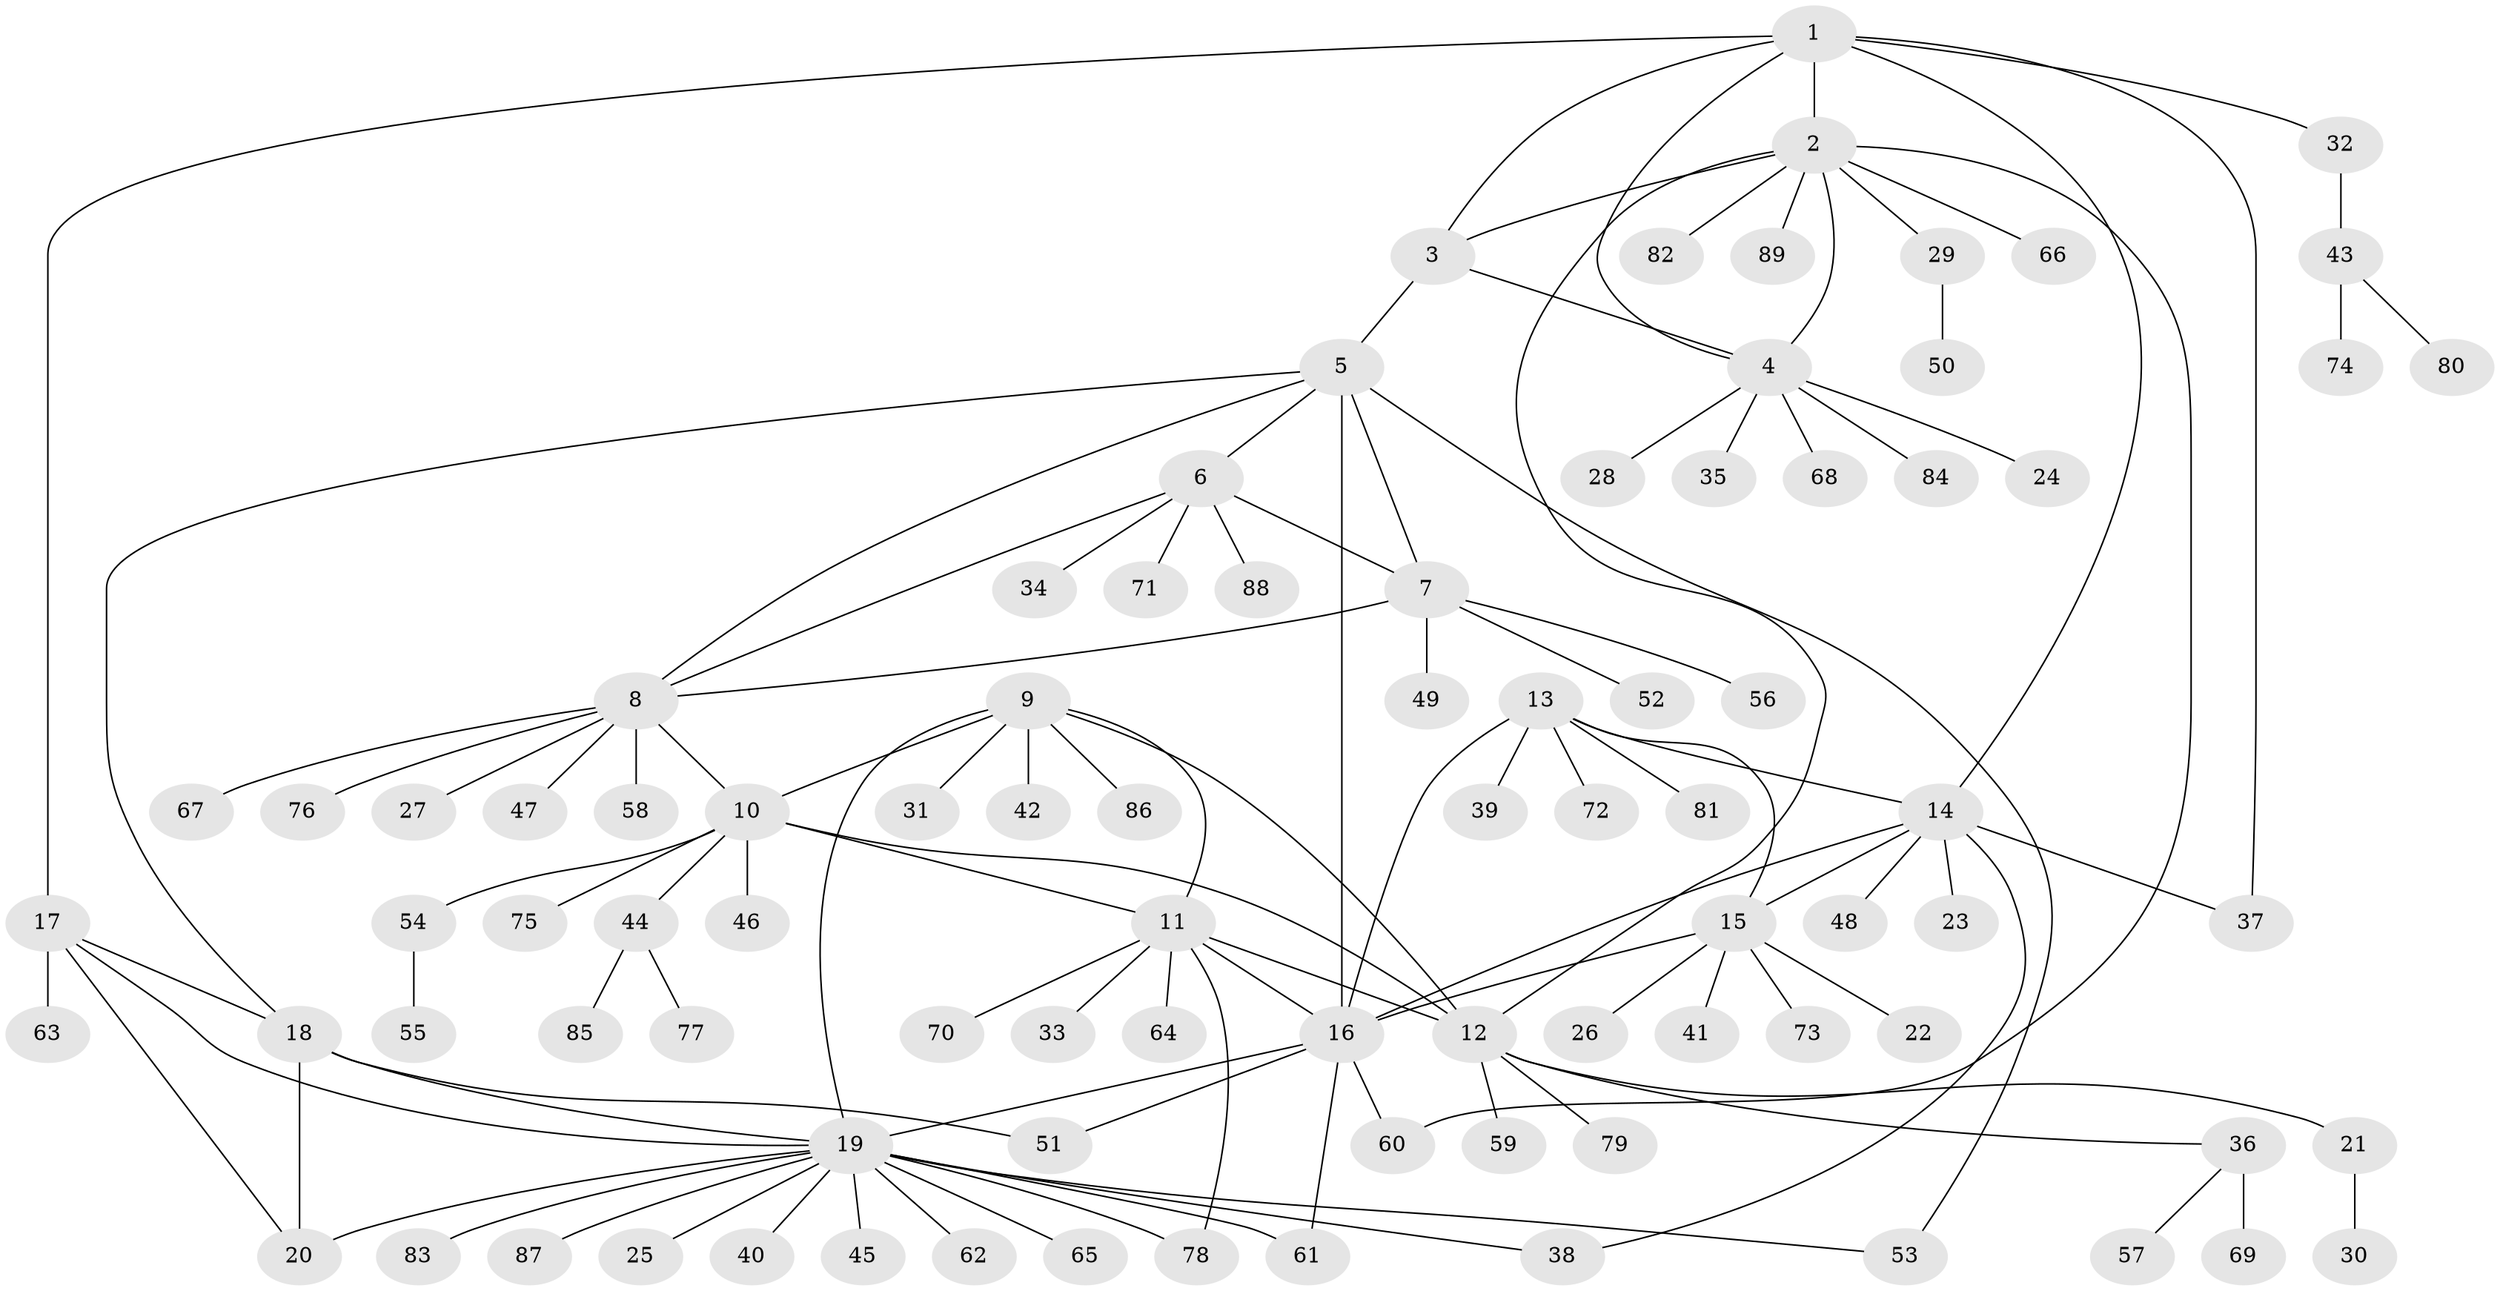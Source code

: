 // Generated by graph-tools (version 1.1) at 2025/54/03/09/25 04:54:21]
// undirected, 89 vertices, 116 edges
graph export_dot {
graph [start="1"]
  node [color=gray90,style=filled];
  1;
  2;
  3;
  4;
  5;
  6;
  7;
  8;
  9;
  10;
  11;
  12;
  13;
  14;
  15;
  16;
  17;
  18;
  19;
  20;
  21;
  22;
  23;
  24;
  25;
  26;
  27;
  28;
  29;
  30;
  31;
  32;
  33;
  34;
  35;
  36;
  37;
  38;
  39;
  40;
  41;
  42;
  43;
  44;
  45;
  46;
  47;
  48;
  49;
  50;
  51;
  52;
  53;
  54;
  55;
  56;
  57;
  58;
  59;
  60;
  61;
  62;
  63;
  64;
  65;
  66;
  67;
  68;
  69;
  70;
  71;
  72;
  73;
  74;
  75;
  76;
  77;
  78;
  79;
  80;
  81;
  82;
  83;
  84;
  85;
  86;
  87;
  88;
  89;
  1 -- 2;
  1 -- 3;
  1 -- 4;
  1 -- 14;
  1 -- 17;
  1 -- 32;
  1 -- 37;
  2 -- 3;
  2 -- 4;
  2 -- 12;
  2 -- 29;
  2 -- 60;
  2 -- 66;
  2 -- 82;
  2 -- 89;
  3 -- 4;
  3 -- 5;
  4 -- 24;
  4 -- 28;
  4 -- 35;
  4 -- 68;
  4 -- 84;
  5 -- 6;
  5 -- 7;
  5 -- 8;
  5 -- 16;
  5 -- 18;
  5 -- 53;
  6 -- 7;
  6 -- 8;
  6 -- 34;
  6 -- 71;
  6 -- 88;
  7 -- 8;
  7 -- 49;
  7 -- 52;
  7 -- 56;
  8 -- 10;
  8 -- 27;
  8 -- 47;
  8 -- 58;
  8 -- 67;
  8 -- 76;
  9 -- 10;
  9 -- 11;
  9 -- 12;
  9 -- 19;
  9 -- 31;
  9 -- 42;
  9 -- 86;
  10 -- 11;
  10 -- 12;
  10 -- 44;
  10 -- 46;
  10 -- 54;
  10 -- 75;
  11 -- 12;
  11 -- 16;
  11 -- 33;
  11 -- 64;
  11 -- 70;
  11 -- 78;
  12 -- 21;
  12 -- 36;
  12 -- 59;
  12 -- 79;
  13 -- 14;
  13 -- 15;
  13 -- 16;
  13 -- 39;
  13 -- 72;
  13 -- 81;
  14 -- 15;
  14 -- 16;
  14 -- 23;
  14 -- 37;
  14 -- 38;
  14 -- 48;
  15 -- 16;
  15 -- 22;
  15 -- 26;
  15 -- 41;
  15 -- 73;
  16 -- 19;
  16 -- 51;
  16 -- 60;
  16 -- 61;
  17 -- 18;
  17 -- 19;
  17 -- 20;
  17 -- 63;
  18 -- 19;
  18 -- 20;
  18 -- 51;
  19 -- 20;
  19 -- 25;
  19 -- 38;
  19 -- 40;
  19 -- 45;
  19 -- 53;
  19 -- 61;
  19 -- 62;
  19 -- 65;
  19 -- 78;
  19 -- 83;
  19 -- 87;
  21 -- 30;
  29 -- 50;
  32 -- 43;
  36 -- 57;
  36 -- 69;
  43 -- 74;
  43 -- 80;
  44 -- 77;
  44 -- 85;
  54 -- 55;
}
